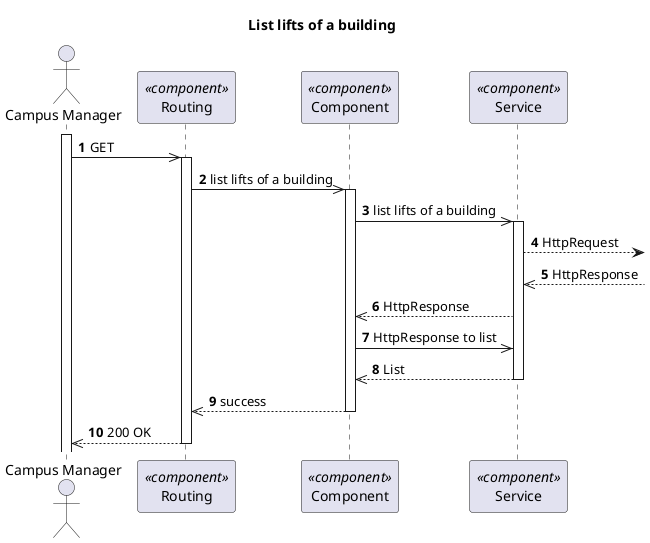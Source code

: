 @startuml Process View - Level 3

autonumber
skinparam packageStyle rect

title List lifts of a building

actor "Campus Manager" as CM
participant "Routing" as routing <<component>>
participant "Component" as comp <<component>>
participant "Service" as service <<component>>

activate CM
CM->> routing : GET
activate routing
routing ->> comp : list lifts of a building

activate comp
comp ->> service : list lifts of a building

activate service
service --> : HttpRequest
service<<--  : HttpResponse
comp <<-- service : HttpResponse
comp ->> service: HttpResponse to list
comp <<-- service : List
deactivate service

comp -->> routing : success
deactivate comp

CM<<-- routing : 200 OK
deactivate routing

@enduml